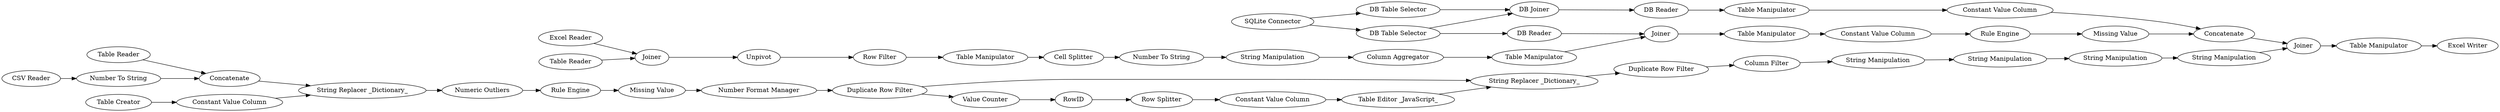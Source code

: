digraph {
	13 -> 15
	41 -> 42
	53 -> 54
	67 -> 66
	9 -> 46
	23 -> 24
	64 -> 60
	42 -> 43
	57 -> 58
	58 -> 61
	40 -> 41
	38 -> 40
	30 -> 32
	2 -> 11
	22 -> 23
	51 -> 52
	12 -> 13
	18 -> 19
	26 -> 33
	55 -> 56
	54 -> 55
	50 -> 51
	26 -> 27
	33 -> 37
	10 -> 11
	37 -> 38
	28 -> 30
	56 -> 57
	46 -> 47
	65 -> 67
	59 -> 63
	19 -> 64
	63 -> 65
	47 -> 49
	5 -> 18
	4 -> 20
	15 -> 22
	3 -> 5
	1 -> 10
	27 -> 31
	24 -> 68
	60 -> 63
	43 -> 65
	49 -> 50
	11 -> 15
	68 -> 26
	32 -> 33
	52 -> 53
	3 -> 4
	4 -> 18
	61 -> 59
	20 -> 56
	8 -> 46
	31 -> 28
	27 [label="Value Counter"]
	57 [label="Table Manipulator"]
	55 [label="Table Manipulator"]
	9 [label="Excel Reader"]
	18 [label="DB Joiner"]
	26 [label="Duplicate Row Filter"]
	58 [label="Constant Value Column"]
	8 [label="Table Reader"]
	32 [label="Table Editor _JavaScript_"]
	3 [label="SQLite Connector"]
	19 [label="DB Reader"]
	24 [label="Missing Value"]
	64 [label="Table Manipulator"]
	49 [label="Row Filter"]
	41 [label="String Manipulation"]
	31 [label=RowID]
	51 [label="Cell Splitter"]
	56 [label=Joiner]
	15 [label="String Replacer _Dictionary_"]
	54 [label="Column Aggregator"]
	12 [label="Table Creator"]
	10 [label="Number To String"]
	59 [label="Missing Value"]
	50 [label="Table Manipulator"]
	1 [label="CSV Reader"]
	42 [label="String Manipulation"]
	22 [label="Numeric Outliers"]
	68 [label="Number Format Manager"]
	28 [label="Row Splitter"]
	53 [label="String Manipulation"]
	67 [label="Table Manipulator"]
	11 [label=Concatenate]
	4 [label="DB Table Selector"]
	23 [label="Rule Engine"]
	47 [label=Unpivot]
	61 [label="Rule Engine"]
	63 [label=Concatenate]
	38 [label="Column Filter"]
	60 [label="Constant Value Column"]
	5 [label="DB Table Selector"]
	20 [label="DB Reader"]
	13 [label="Constant Value Column"]
	43 [label="String Manipulation"]
	66 [label="Excel Writer"]
	65 [label=Joiner]
	46 [label=Joiner]
	40 [label="String Manipulation"]
	52 [label="Number To String"]
	33 [label="String Replacer _Dictionary_"]
	30 [label="Constant Value Column"]
	2 [label="Table Reader"]
	37 [label="Duplicate Row Filter"]
	rankdir=LR
}
